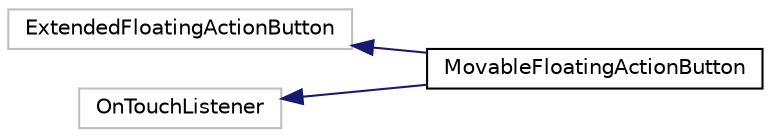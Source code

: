 digraph "Graphical Class Hierarchy"
{
 // LATEX_PDF_SIZE
  edge [fontname="Helvetica",fontsize="10",labelfontname="Helvetica",labelfontsize="10"];
  node [fontname="Helvetica",fontsize="10",shape=record];
  rankdir="LR";
  Node55 [label="ExtendedFloatingActionButton",height=0.2,width=0.4,color="grey75", fillcolor="white", style="filled",tooltip=" "];
  Node55 -> Node0 [dir="back",color="midnightblue",fontsize="10",style="solid",fontname="Helvetica"];
  Node0 [label="MovableFloatingActionButton",height=0.2,width=0.4,color="black", fillcolor="white", style="filled",URL="$classcom_1_1example_1_1lmrs_1_1view_1_1MovableFloatingActionButton.html",tooltip="Custom class for movable floating action button."];
  Node10 [label="OnTouchListener",height=0.2,width=0.4,color="grey75", fillcolor="white", style="filled",tooltip=" "];
  Node10 -> Node0 [dir="back",color="midnightblue",fontsize="10",style="solid",fontname="Helvetica"];
}
